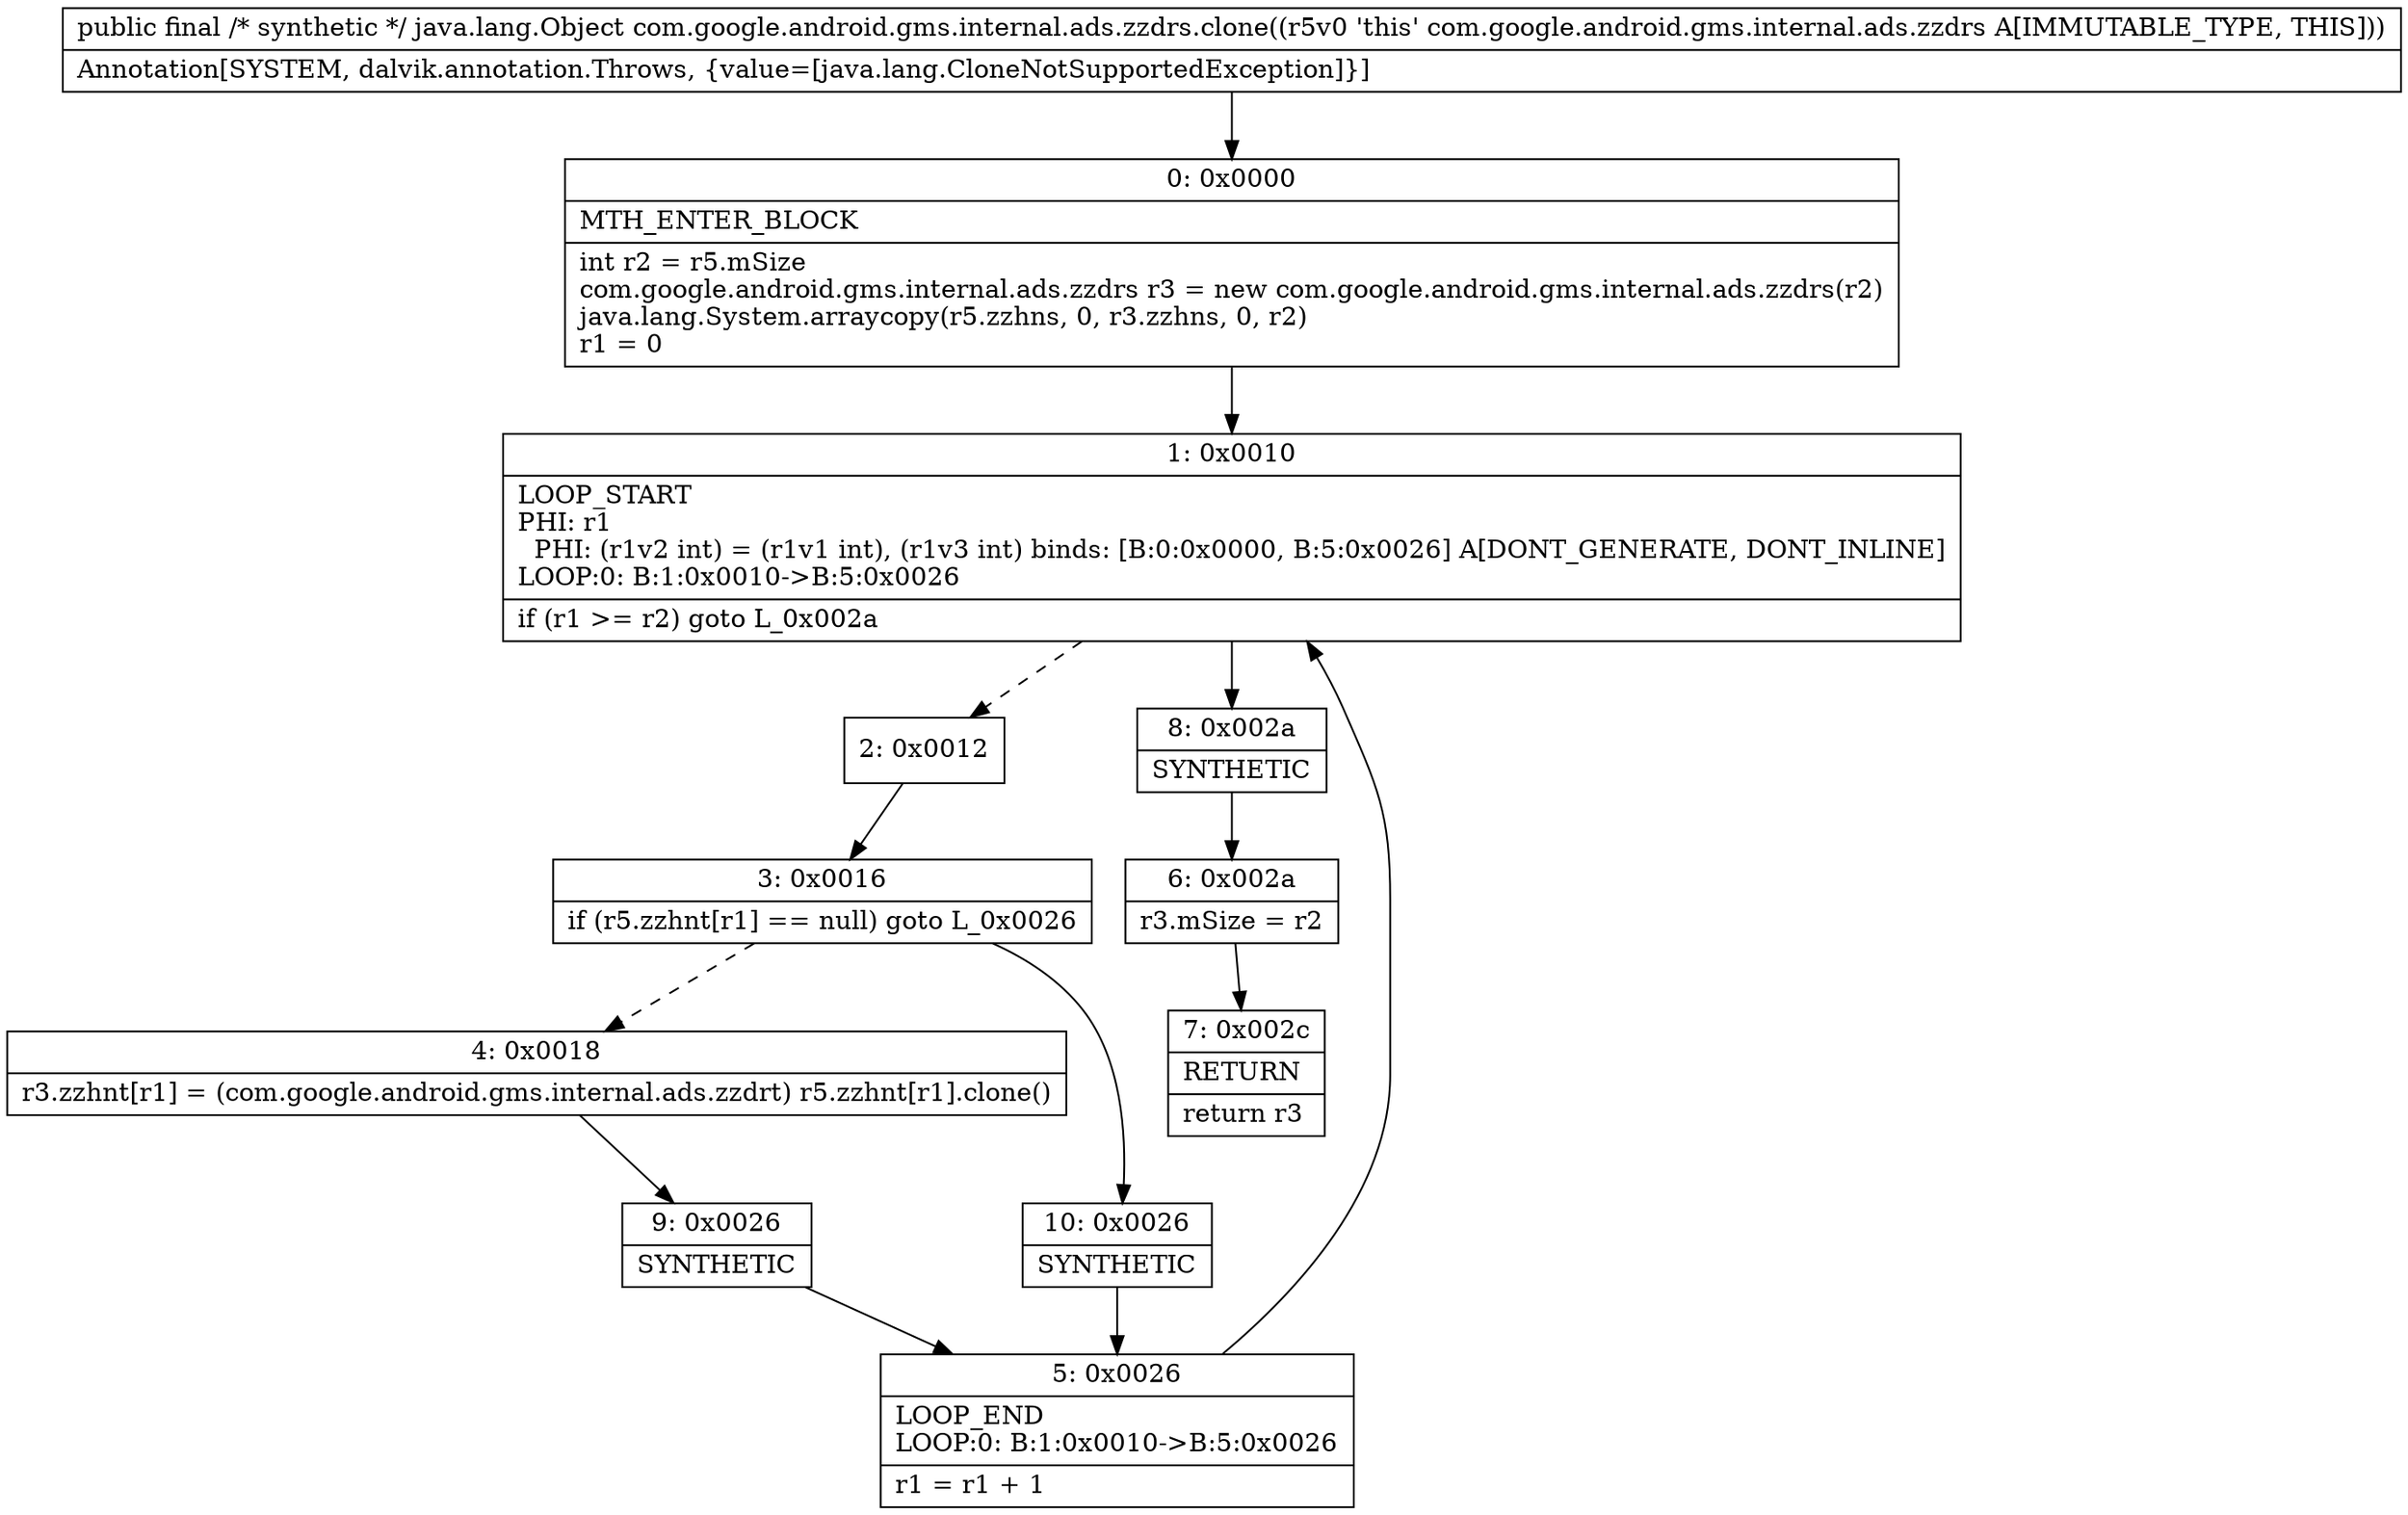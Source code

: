 digraph "CFG forcom.google.android.gms.internal.ads.zzdrs.clone()Ljava\/lang\/Object;" {
Node_0 [shape=record,label="{0\:\ 0x0000|MTH_ENTER_BLOCK\l|int r2 = r5.mSize\lcom.google.android.gms.internal.ads.zzdrs r3 = new com.google.android.gms.internal.ads.zzdrs(r2)\ljava.lang.System.arraycopy(r5.zzhns, 0, r3.zzhns, 0, r2)\lr1 = 0\l}"];
Node_1 [shape=record,label="{1\:\ 0x0010|LOOP_START\lPHI: r1 \l  PHI: (r1v2 int) = (r1v1 int), (r1v3 int) binds: [B:0:0x0000, B:5:0x0026] A[DONT_GENERATE, DONT_INLINE]\lLOOP:0: B:1:0x0010\-\>B:5:0x0026\l|if (r1 \>= r2) goto L_0x002a\l}"];
Node_2 [shape=record,label="{2\:\ 0x0012}"];
Node_3 [shape=record,label="{3\:\ 0x0016|if (r5.zzhnt[r1] == null) goto L_0x0026\l}"];
Node_4 [shape=record,label="{4\:\ 0x0018|r3.zzhnt[r1] = (com.google.android.gms.internal.ads.zzdrt) r5.zzhnt[r1].clone()\l}"];
Node_5 [shape=record,label="{5\:\ 0x0026|LOOP_END\lLOOP:0: B:1:0x0010\-\>B:5:0x0026\l|r1 = r1 + 1\l}"];
Node_6 [shape=record,label="{6\:\ 0x002a|r3.mSize = r2\l}"];
Node_7 [shape=record,label="{7\:\ 0x002c|RETURN\l|return r3\l}"];
Node_8 [shape=record,label="{8\:\ 0x002a|SYNTHETIC\l}"];
Node_9 [shape=record,label="{9\:\ 0x0026|SYNTHETIC\l}"];
Node_10 [shape=record,label="{10\:\ 0x0026|SYNTHETIC\l}"];
MethodNode[shape=record,label="{public final \/* synthetic *\/ java.lang.Object com.google.android.gms.internal.ads.zzdrs.clone((r5v0 'this' com.google.android.gms.internal.ads.zzdrs A[IMMUTABLE_TYPE, THIS]))  | Annotation[SYSTEM, dalvik.annotation.Throws, \{value=[java.lang.CloneNotSupportedException]\}]\l}"];
MethodNode -> Node_0;
Node_0 -> Node_1;
Node_1 -> Node_2[style=dashed];
Node_1 -> Node_8;
Node_2 -> Node_3;
Node_3 -> Node_4[style=dashed];
Node_3 -> Node_10;
Node_4 -> Node_9;
Node_5 -> Node_1;
Node_6 -> Node_7;
Node_8 -> Node_6;
Node_9 -> Node_5;
Node_10 -> Node_5;
}

